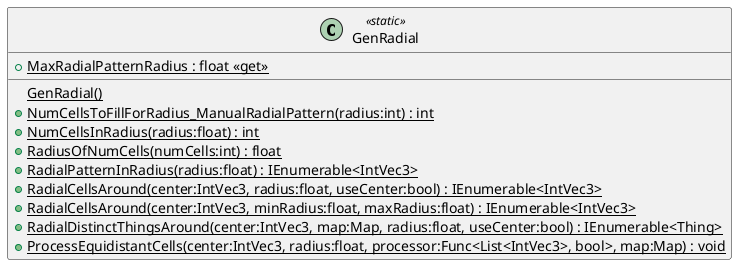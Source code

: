 @startuml
class GenRadial <<static>> {
    + {static} MaxRadialPatternRadius : float <<get>>
    {static} GenRadial()
    + {static} NumCellsToFillForRadius_ManualRadialPattern(radius:int) : int
    + {static} NumCellsInRadius(radius:float) : int
    + {static} RadiusOfNumCells(numCells:int) : float
    + {static} RadialPatternInRadius(radius:float) : IEnumerable<IntVec3>
    + {static} RadialCellsAround(center:IntVec3, radius:float, useCenter:bool) : IEnumerable<IntVec3>
    + {static} RadialCellsAround(center:IntVec3, minRadius:float, maxRadius:float) : IEnumerable<IntVec3>
    + {static} RadialDistinctThingsAround(center:IntVec3, map:Map, radius:float, useCenter:bool) : IEnumerable<Thing>
    + {static} ProcessEquidistantCells(center:IntVec3, radius:float, processor:Func<List<IntVec3>, bool>, map:Map) : void
}
@enduml
